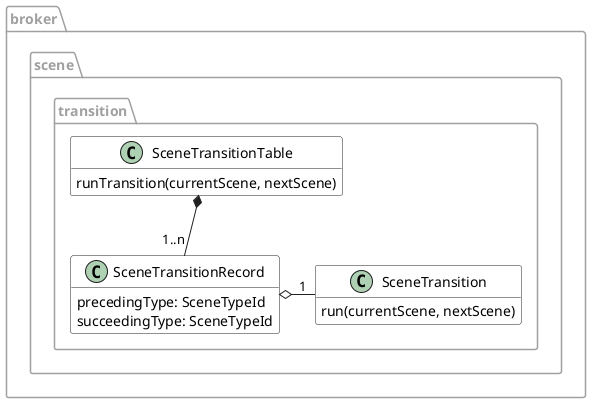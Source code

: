 @startuml scene-transition

' ---- (style) --------------------------------

skinparam shadowing false
skinparam backgroundColor White
skinparam package {
  BorderColor #A0A0A0
  FontColor #A0A0A0
}
skinparam class {
  BackgroundColor White
  ArrowColor #202020
  BorderColor #202020
  FontColor #000000
}
skinparam note {
  BackgroundColor White
  FontColor #606060
  BorderColor #C0C0C0
}
skinparam stereotypeIBackgroundColor Lavender
hide empty members

' ---- (diagram) ------------------------------

package broker.scene.transition {
  class SceneTransitionTable {
    runTransition(currentScene, nextScene)
  }

  class SceneTransitionRecord {
    precedingType: SceneTypeId
    succeedingType: SceneTypeId
  }

  class SceneTransition {
    run(currentScene, nextScene)
  }

  SceneTransitionTable *-- "1..n" SceneTransitionRecord
  SceneTransitionRecord o-r- "1" SceneTransition
}

@enduml
